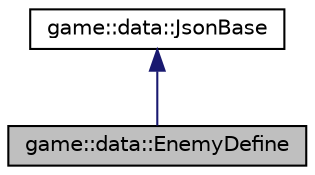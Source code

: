 digraph "game::data::EnemyDefine"
{
 // LATEX_PDF_SIZE
  edge [fontname="Helvetica",fontsize="10",labelfontname="Helvetica",labelfontsize="10"];
  node [fontname="Helvetica",fontsize="10",shape=record];
  Node1 [label="game::data::EnemyDefine",height=0.2,width=0.4,color="black", fillcolor="grey75", style="filled", fontcolor="black",tooltip="data structure to hold enemy data"];
  Node2 -> Node1 [dir="back",color="midnightblue",fontsize="10",style="solid"];
  Node2 [label="game::data::JsonBase",height=0.2,width=0.4,color="black", fillcolor="white", style="filled",URL="$classgame_1_1data_1_1JsonBase.html",tooltip=" "];
}
